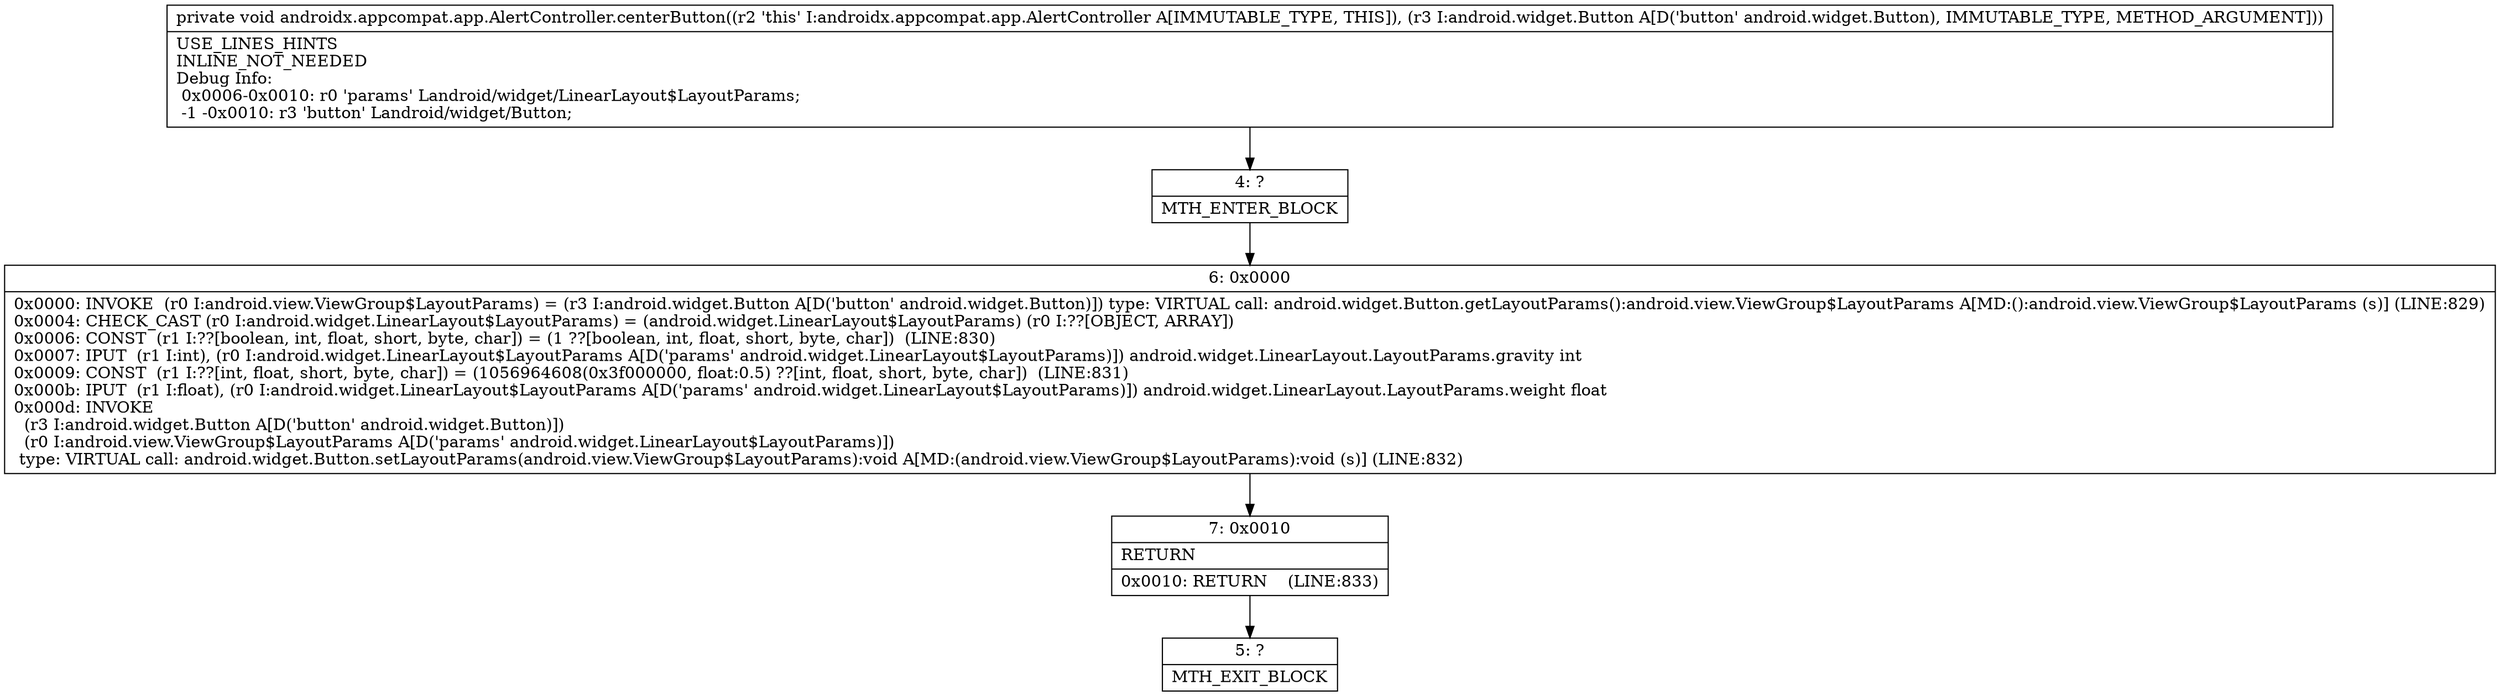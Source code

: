 digraph "CFG forandroidx.appcompat.app.AlertController.centerButton(Landroid\/widget\/Button;)V" {
Node_4 [shape=record,label="{4\:\ ?|MTH_ENTER_BLOCK\l}"];
Node_6 [shape=record,label="{6\:\ 0x0000|0x0000: INVOKE  (r0 I:android.view.ViewGroup$LayoutParams) = (r3 I:android.widget.Button A[D('button' android.widget.Button)]) type: VIRTUAL call: android.widget.Button.getLayoutParams():android.view.ViewGroup$LayoutParams A[MD:():android.view.ViewGroup$LayoutParams (s)] (LINE:829)\l0x0004: CHECK_CAST (r0 I:android.widget.LinearLayout$LayoutParams) = (android.widget.LinearLayout$LayoutParams) (r0 I:??[OBJECT, ARRAY]) \l0x0006: CONST  (r1 I:??[boolean, int, float, short, byte, char]) = (1 ??[boolean, int, float, short, byte, char])  (LINE:830)\l0x0007: IPUT  (r1 I:int), (r0 I:android.widget.LinearLayout$LayoutParams A[D('params' android.widget.LinearLayout$LayoutParams)]) android.widget.LinearLayout.LayoutParams.gravity int \l0x0009: CONST  (r1 I:??[int, float, short, byte, char]) = (1056964608(0x3f000000, float:0.5) ??[int, float, short, byte, char])  (LINE:831)\l0x000b: IPUT  (r1 I:float), (r0 I:android.widget.LinearLayout$LayoutParams A[D('params' android.widget.LinearLayout$LayoutParams)]) android.widget.LinearLayout.LayoutParams.weight float \l0x000d: INVOKE  \l  (r3 I:android.widget.Button A[D('button' android.widget.Button)])\l  (r0 I:android.view.ViewGroup$LayoutParams A[D('params' android.widget.LinearLayout$LayoutParams)])\l type: VIRTUAL call: android.widget.Button.setLayoutParams(android.view.ViewGroup$LayoutParams):void A[MD:(android.view.ViewGroup$LayoutParams):void (s)] (LINE:832)\l}"];
Node_7 [shape=record,label="{7\:\ 0x0010|RETURN\l|0x0010: RETURN    (LINE:833)\l}"];
Node_5 [shape=record,label="{5\:\ ?|MTH_EXIT_BLOCK\l}"];
MethodNode[shape=record,label="{private void androidx.appcompat.app.AlertController.centerButton((r2 'this' I:androidx.appcompat.app.AlertController A[IMMUTABLE_TYPE, THIS]), (r3 I:android.widget.Button A[D('button' android.widget.Button), IMMUTABLE_TYPE, METHOD_ARGUMENT]))  | USE_LINES_HINTS\lINLINE_NOT_NEEDED\lDebug Info:\l  0x0006\-0x0010: r0 'params' Landroid\/widget\/LinearLayout$LayoutParams;\l  \-1 \-0x0010: r3 'button' Landroid\/widget\/Button;\l}"];
MethodNode -> Node_4;Node_4 -> Node_6;
Node_6 -> Node_7;
Node_7 -> Node_5;
}

